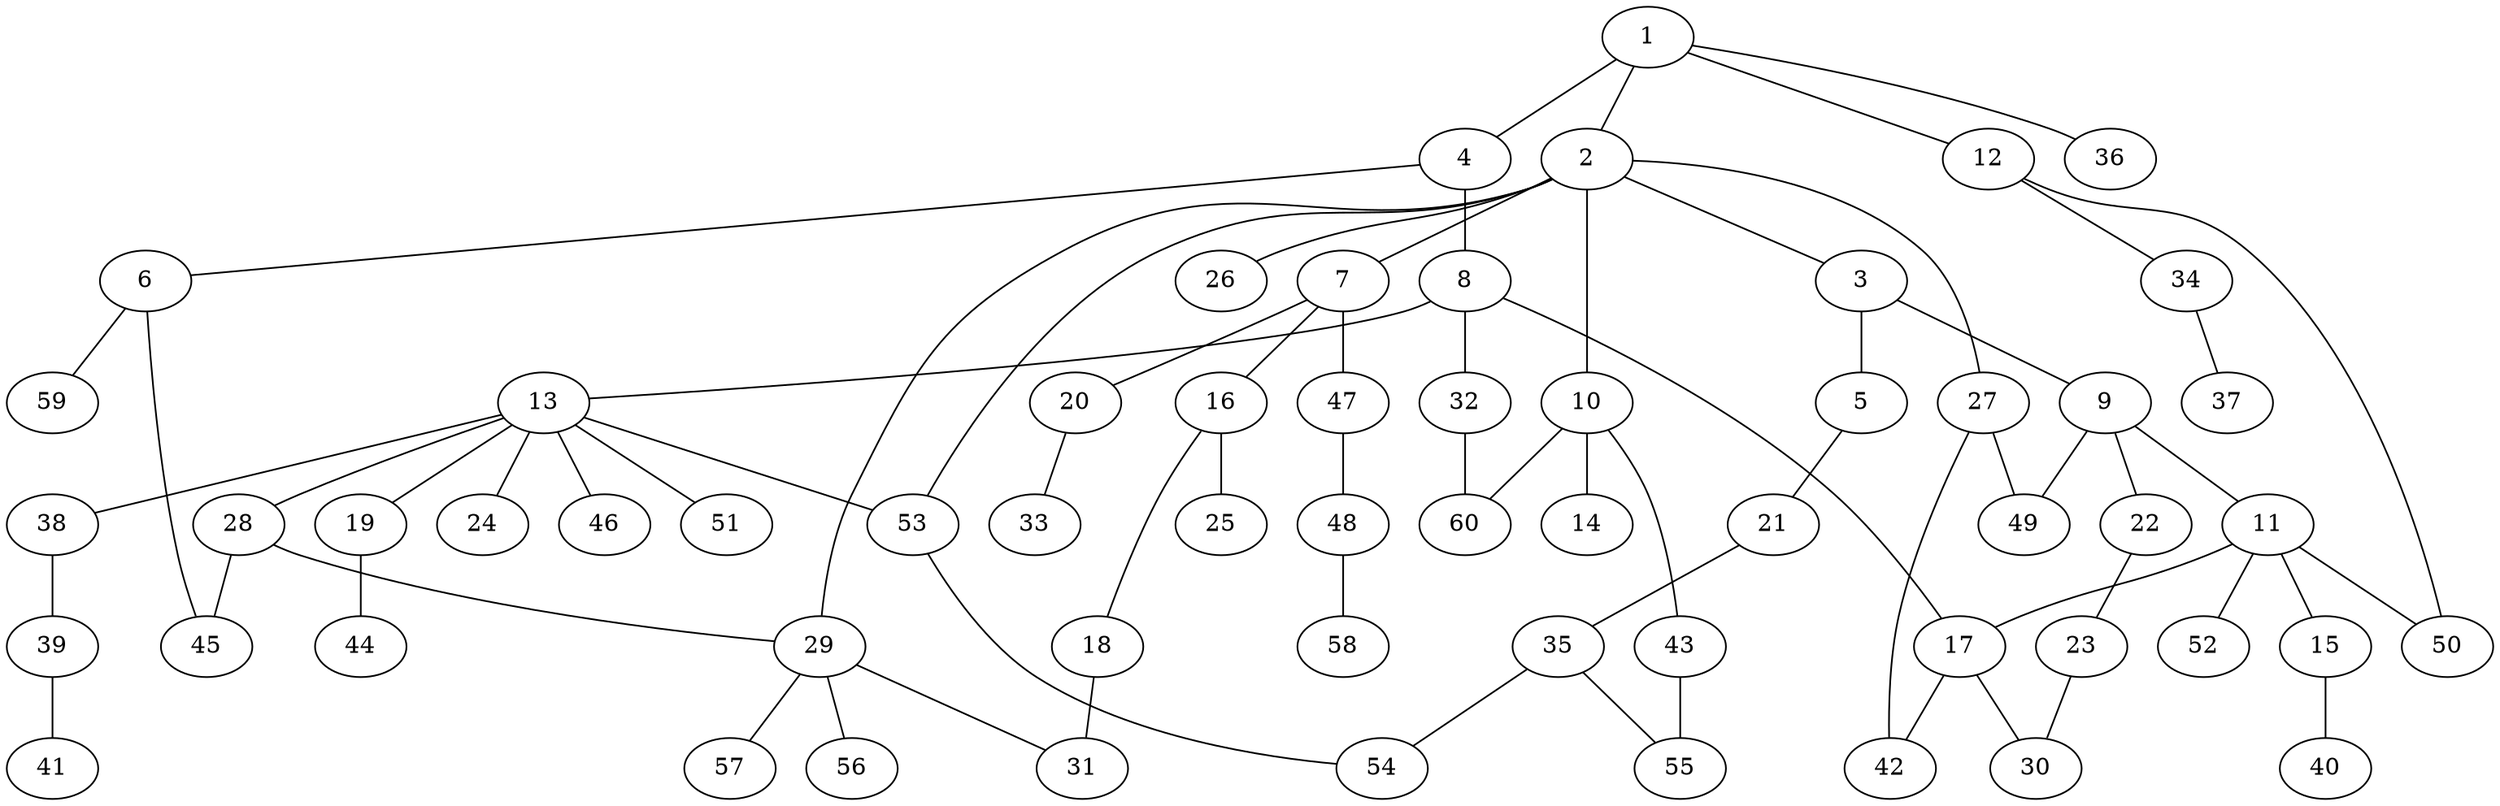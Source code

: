graph graphname {1--2
1--4
1--12
1--36
2--3
2--7
2--10
2--26
2--27
2--29
2--53
3--5
3--9
4--6
4--8
5--21
6--45
6--59
7--16
7--20
7--47
8--13
8--17
8--32
9--11
9--22
9--49
10--14
10--43
10--60
11--15
11--17
11--50
11--52
12--34
12--50
13--19
13--24
13--28
13--38
13--46
13--51
13--53
15--40
16--18
16--25
17--30
17--42
18--31
19--44
20--33
21--35
22--23
23--30
27--42
27--49
28--29
28--45
29--31
29--56
29--57
32--60
34--37
35--54
35--55
38--39
39--41
43--55
47--48
48--58
53--54
}